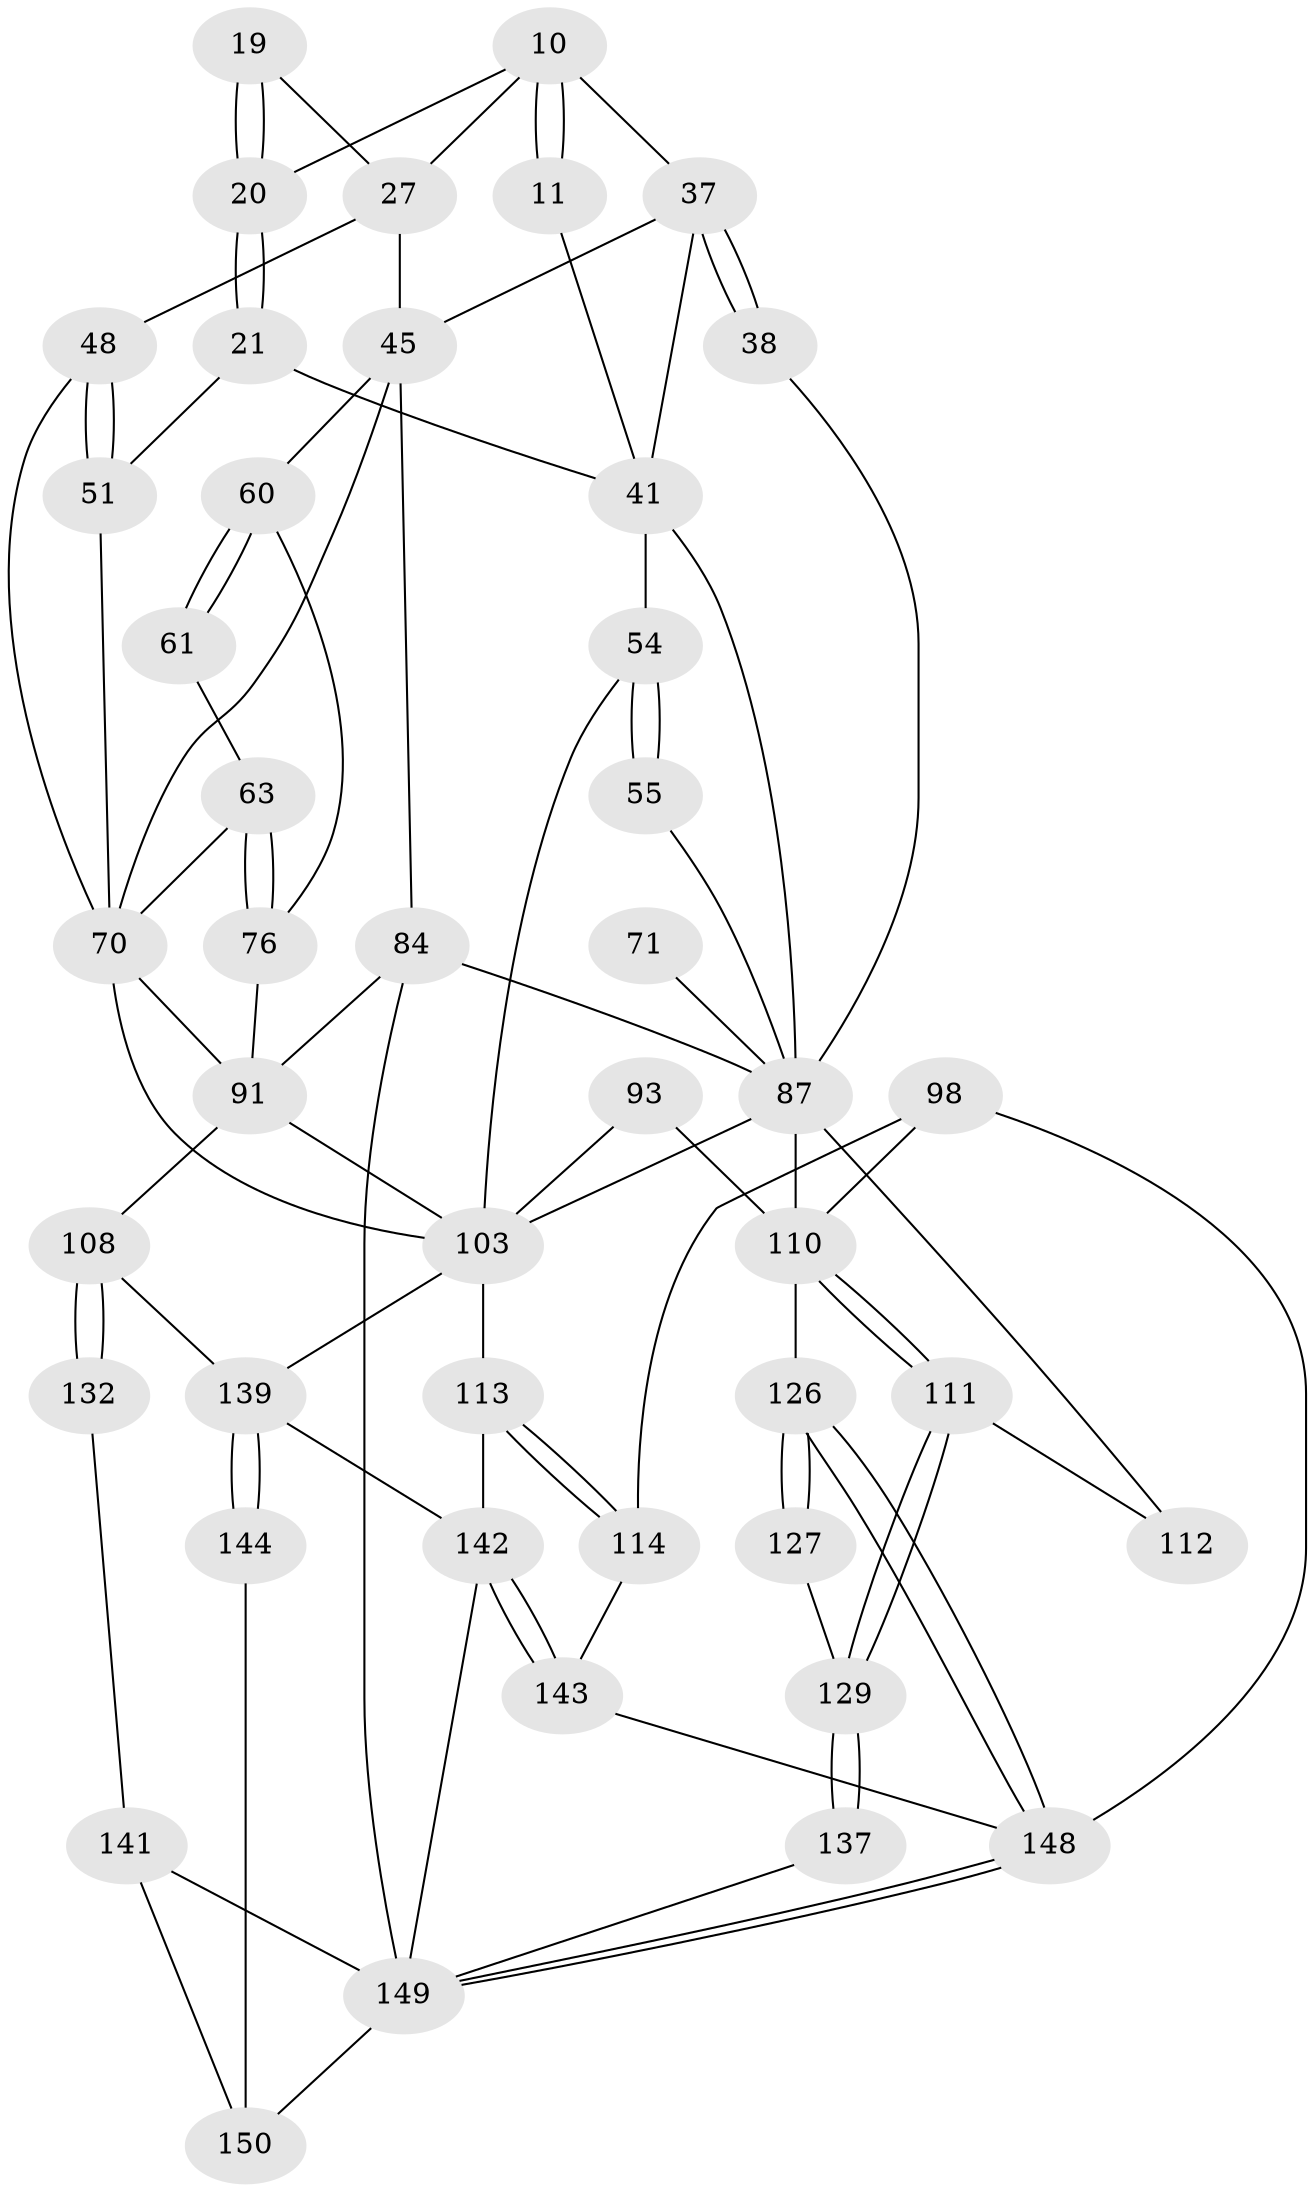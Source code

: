 // original degree distribution, {3: 0.013333333333333334, 4: 0.26666666666666666, 5: 0.4666666666666667, 6: 0.25333333333333335}
// Generated by graph-tools (version 1.1) at 2025/05/03/04/25 22:05:12]
// undirected, 45 vertices, 94 edges
graph export_dot {
graph [start="1"]
  node [color=gray90,style=filled];
  10 [pos="+0.219080322005656+0.08623798735858286",super="+3+6"];
  11 [pos="+0.19374916545334447+0.11195186403870497"];
  19 [pos="+0.42658465442777405+0.0946308184465853"];
  20 [pos="+0.3760407384796321+0.15985016673438293",super="+17+16"];
  21 [pos="+0.37084748678421187+0.18639531147888808"];
  27 [pos="+0.8197420371339116+0.13724212346617878",super="+18"];
  37 [pos="+0.00019830819345484103+0.2248473522484573",super="+32+8"];
  38 [pos="+0+0.288440208680682"];
  41 [pos="+0.13599374761625724+0.26021387683786473",super="+40"];
  45 [pos="+0.8388908377770444+0.31397430567527274",super="+26+25+24+42+15"];
  48 [pos="+0.6641832264527341+0.2587691964968218",super="+28+29"];
  51 [pos="+0.5328841610784466+0.3609996710224372",super="+33"];
  54 [pos="+0.3556909901600625+0.37091890922724474",super="+34+50"];
  55 [pos="+0.20333513417765403+0.32423012418957836"];
  60 [pos="+1+0.06799841652765362",super="+43+49"];
  61 [pos="+0.9465397350303976+0.3543693503748837"];
  63 [pos="+0.82696771122774+0.44065920798373887",super="+62"];
  70 [pos="+0.6796139625455123+0.5551685950302742",super="+65"];
  71 [pos="+0.08491181902292717+0.5127729726397938"];
  76 [pos="+0.9081002390487947+0.5902167216970563",super="+73"];
  84 [pos="+0+1",super="+74"];
  87 [pos="+0.0941077404260426+0.6866905890808784",super="+82+83+59+78"];
  91 [pos="+0.865895533739428+0.6794222013405938",super="+90+77+89+69+75"];
  93 [pos="+0.3019362174650719+0.6033808519737666",super="+88"];
  98 [pos="+0.4221060469996566+0.749476340171472"];
  103 [pos="+0.6855974992909222+0.6957266216367833",super="+100+102+81"];
  108 [pos="+0.8086591881416543+0.7971232459667837",super="+107"];
  110 [pos="+0.23661044679109683+0.7713340765256379",super="+95+86+94+85+106+99"];
  111 [pos="+0.20164154305594084+0.8034107227463329"];
  112 [pos="+0.13109757914364836+0.800116331327775"];
  113 [pos="+0.5672549767378434+0.8531430637234199",super="+105+104+101"];
  114 [pos="+0.5481571756550269+0.8415357245361978",super="+97"];
  126 [pos="+0.33583009037916783+0.8943347342580964",super="+122+115+116"];
  127 [pos="+0.2689300034999104+0.8839596539505167"];
  129 [pos="+0.2038853962219176+0.8341499845409387",super="+128"];
  132 [pos="+0.8338827243852356+0.8398866753549676",super="+125"];
  137 [pos="+0+1"];
  139 [pos="+0.7144619079948836+0.871987297598748",super="+136+120"];
  141 [pos="+0.8626560441136203+0.9212196826161441",super="+124+133"];
  142 [pos="+0.5887212690841086+1",super="+140+119"];
  143 [pos="+0.5752167661551694+1",super="+130"];
  144 [pos="+0.7316916649848546+0.9729298054604237",super="+135"];
  148 [pos="+0.35718476839363056+0.9279057091503073",super="+131+121"];
  149 [pos="+0.31432729861991254+1",super="+138+147"];
  150 [pos="+0.8238055631906044+0.9261521753024881",super="+134+145"];
  10 -- 11 [weight=2];
  10 -- 11;
  10 -- 20 [weight=2];
  10 -- 37;
  10 -- 27;
  11 -- 41;
  19 -- 20 [weight=2];
  19 -- 20;
  19 -- 27;
  20 -- 21;
  20 -- 21;
  21 -- 51;
  21 -- 41;
  27 -- 45 [weight=4];
  27 -- 48 [weight=2];
  37 -- 38 [weight=2];
  37 -- 38;
  37 -- 41 [weight=2];
  37 -- 45;
  38 -- 87;
  41 -- 54 [weight=4];
  41 -- 87;
  45 -- 60 [weight=3];
  45 -- 70;
  45 -- 84 [weight=2];
  48 -- 51 [weight=2];
  48 -- 51;
  48 -- 70;
  51 -- 70;
  54 -- 55 [weight=2];
  54 -- 55;
  54 -- 103;
  55 -- 87;
  60 -- 61 [weight=2];
  60 -- 61;
  60 -- 76;
  61 -- 63;
  63 -- 76 [weight=2];
  63 -- 76;
  63 -- 70;
  70 -- 91 [weight=2];
  70 -- 103 [weight=2];
  71 -- 87 [weight=3];
  76 -- 91 [weight=2];
  84 -- 87;
  84 -- 91;
  84 -- 149 [weight=2];
  87 -- 112 [weight=2];
  87 -- 110 [weight=2];
  87 -- 103;
  91 -- 103 [weight=2];
  91 -- 108;
  93 -- 110 [weight=3];
  93 -- 103;
  98 -- 110;
  98 -- 114;
  98 -- 148;
  103 -- 113 [weight=3];
  103 -- 139;
  108 -- 132 [weight=2];
  108 -- 132;
  108 -- 139;
  110 -- 111;
  110 -- 111;
  110 -- 126 [weight=2];
  111 -- 112;
  111 -- 129;
  111 -- 129;
  113 -- 114 [weight=2];
  113 -- 114;
  113 -- 142 [weight=2];
  114 -- 143;
  126 -- 127 [weight=2];
  126 -- 127;
  126 -- 148 [weight=2];
  126 -- 148;
  127 -- 129;
  129 -- 137 [weight=2];
  129 -- 137;
  132 -- 141 [weight=2];
  137 -- 149;
  139 -- 144 [weight=2];
  139 -- 144;
  139 -- 142 [weight=2];
  141 -- 150 [weight=2];
  141 -- 149;
  142 -- 143 [weight=2];
  142 -- 143;
  142 -- 149;
  143 -- 148;
  144 -- 150 [weight=2];
  148 -- 149;
  148 -- 149;
  149 -- 150;
}
